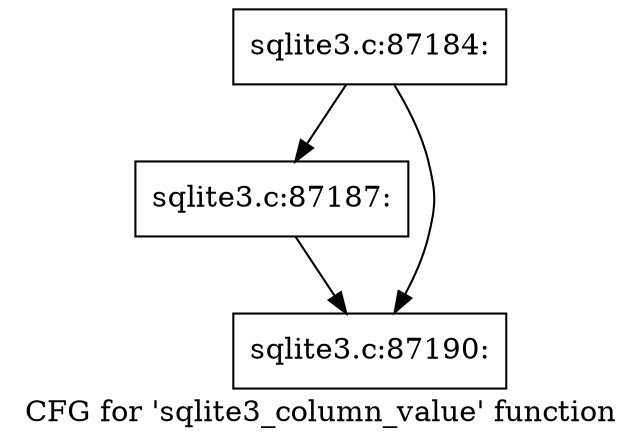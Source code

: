 digraph "CFG for 'sqlite3_column_value' function" {
	label="CFG for 'sqlite3_column_value' function";

	Node0x55c0f5cc7cc0 [shape=record,label="{sqlite3.c:87184:}"];
	Node0x55c0f5cc7cc0 -> Node0x55c0f5cca150;
	Node0x55c0f5cc7cc0 -> Node0x55c0f5cca1a0;
	Node0x55c0f5cca150 [shape=record,label="{sqlite3.c:87187:}"];
	Node0x55c0f5cca150 -> Node0x55c0f5cca1a0;
	Node0x55c0f5cca1a0 [shape=record,label="{sqlite3.c:87190:}"];
}
